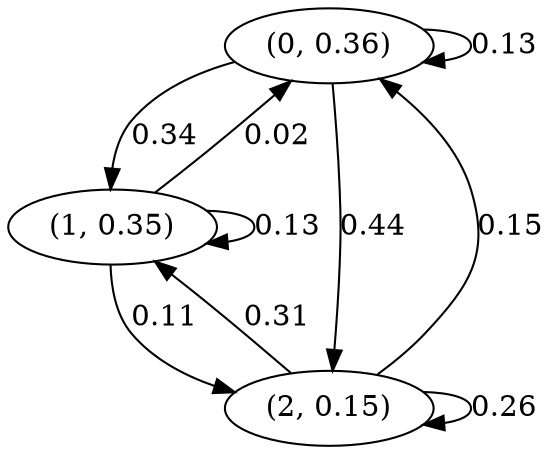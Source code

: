 digraph {
    0 [ label = "(0, 0.36)" ]
    1 [ label = "(1, 0.35)" ]
    2 [ label = "(2, 0.15)" ]
    0 -> 0 [ label = "0.13" ]
    1 -> 1 [ label = "0.13" ]
    2 -> 2 [ label = "0.26" ]
    1 -> 0 [ label = "0.02" ]
    2 -> 0 [ label = "0.15" ]
    0 -> 1 [ label = "0.34" ]
    2 -> 1 [ label = "0.31" ]
    0 -> 2 [ label = "0.44" ]
    1 -> 2 [ label = "0.11" ]
}

